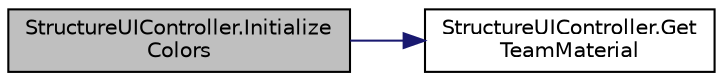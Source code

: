 digraph "StructureUIController.InitializeColors"
{
 // INTERACTIVE_SVG=YES
 // LATEX_PDF_SIZE
  bgcolor="transparent";
  edge [fontname="Helvetica",fontsize="10",labelfontname="Helvetica",labelfontsize="10"];
  node [fontname="Helvetica",fontsize="10",shape=record];
  rankdir="LR";
  Node1 [label="StructureUIController.Initialize\lColors",height=0.2,width=0.4,color="black", fillcolor="grey75", style="filled", fontcolor="black",tooltip=" "];
  Node1 -> Node2 [color="midnightblue",fontsize="10",style="solid",fontname="Helvetica"];
  Node2 [label="StructureUIController.Get\lTeamMaterial",height=0.2,width=0.4,color="black",URL="$class_structure_u_i_controller.html#afbb40f8976e1ccab250b80b3b59c13c6",tooltip=" "];
}

